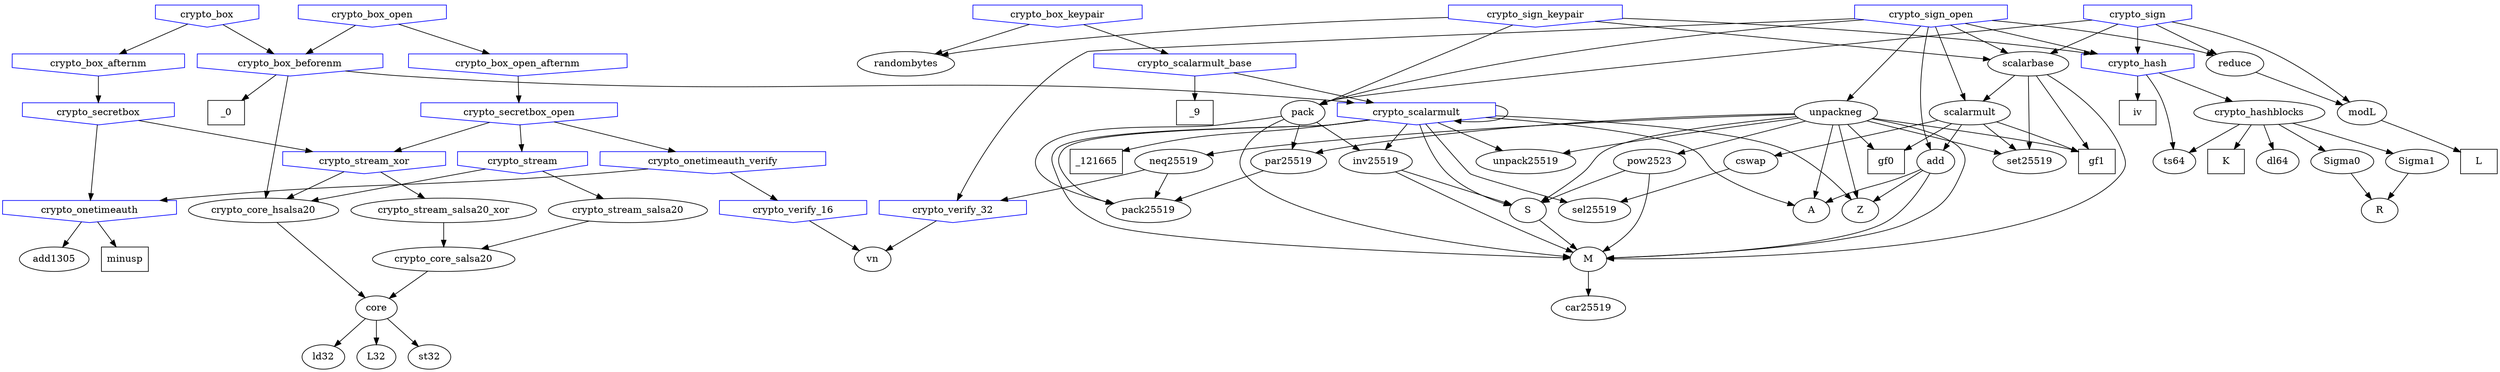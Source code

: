 
digraph G {

// Various constants
// -----------------

"K" [shape=box];
"L" [shape=box];
"iv" [shape=box];
"minusp" [shape=box];
"gf0" [shape=box];
"gf1" [shape=box];
"_121665" [shape=box];
"_9" [shape=box];
"_0" [shape=box];

"crypto_hashblocks" -> "K";
"modL" -> "L";
"crypto_hash" -> "iv";
"crypto_onetimeauth" -> "minusp";
"scalarmult" -> "gf0";
"scalarmult" -> "gf1";
"unpackneg" -> "gf0";
"unpackneg" -> "gf1";
"scalarbase" -> "gf1";
"crypto_scalarmult" -> "_121665";
"crypto_scalarmult_base" -> "_9";
"crypto_box_beforenm" -> "_0";

// Major API functions
// -------------------

"crypto_sign_keypair" [color=blue,shape=invhouse];
"crypto_sign" [color=blue,shape=invhouse];
"crypto_sign_open" [color=blue,shape=invhouse];
"crypto_secretbox" [color=blue,shape=invhouse];
"crypto_secretbox_open" [color=blue,shape=invhouse];
"crypto_verify_16" [color=blue,shape=invhouse];
"crypto_verify_32" [color=blue,shape=invhouse];
"crypto_stream" [color=blue,shape=invhouse];
"crypto_stream_xor" [color=blue,shape=invhouse];
"crypto_onetimeauth" [color=blue,shape=invhouse];
"crypto_onetimeauth_verify" [color=blue,shape=invhouse];
"crypto_hash" [color=blue,shape=invhouse];
"crypto_scalarmult" [color=blue,shape=invhouse];
"crypto_scalarmult_base" [color=blue,shape=invhouse];
"crypto_box" [color=blue,shape=invhouse];
"crypto_box_open" [color=blue,shape=invhouse];
"crypto_box_keypair" [color=blue,shape=invhouse];
"crypto_box_beforenm" [color=blue,shape=invhouse];
"crypto_box_afternm" [color=blue,shape=invhouse];
"crypto_box_open_afternm" [color=blue,shape=invhouse];

// "crypto_auth" [color=blue,shape=invhouse];
// "crypto_auth_verify" [color=blue,shape=invhouse];

// Dependencies
// ------------

"crypto_secretbox" -> "crypto_stream_xor";
"crypto_secretbox" -> "crypto_onetimeauth";

"crypto_stream_xor" -> "crypto_core_hsalsa20";
"crypto_stream_xor" -> "crypto_stream_salsa20_xor";

"crypto_onetimeauth" -> "add1305";

"crypto_core_hsalsa20" -> "core";

"crypto_stream_salsa20_xor" -> "crypto_core_salsa20";

// "add1305" -> CORE

"core" -> "ld32";
"core" -> "L32";
"core" -> "st32";

"crypto_core_salsa20" -> "core";

"crypto_secretbox_open" -> "crypto_onetimeauth_verify";
"crypto_secretbox_open" -> "crypto_stream";
"crypto_secretbox_open" -> "crypto_stream_xor";

"crypto_onetimeauth_verify" -> "crypto_onetimeauth";
"crypto_onetimeauth_verify" -> "crypto_verify_16";

"crypto_stream" -> "crypto_core_hsalsa20";
"crypto_stream" -> "crypto_stream_salsa20";

"crypto_verify_16" -> "vn";

"crypto_stream_salsa20" -> "crypto_core_salsa20";

// "vn" -> CORE


"crypto_sign" -> "crypto_hash";
"crypto_sign" -> "reduce";
"crypto_sign" -> "scalarbase";
"crypto_sign" -> "pack";
"crypto_sign" -> "modL";

"crypto_hash" -> "crypto_hashblocks";
"crypto_hash" -> "ts64";

"reduce" -> "modL";

"scalarbase" -> "set25519";
"scalarbase" -> "M";
"scalarbase" -> "scalarmult";

"pack" -> "inv25519";
"pack" -> "M";
"pack" -> "pack25519";
"pack" -> "par25519";

// "modL" -> CORE

"crypto_hashblocks" -> "dl64";
"crypto_hashblocks" -> "Sigma1";
"crypto_hashblocks" -> "Sigma0";
"crypto_hashblocks" -> "ts64";

// "ts64" -> CORE

// "set25519" -> CORE

"M" -> "car25519";

"scalarmult" -> "set25519";
"scalarmult" -> "cswap";
"scalarmult" -> "add";

"inv25519" -> "S";
"inv25519" -> "M";

// "pack25519" -> CORE

"par25519" -> "pack25519";

// "dl64" -> CORE

"Sigma1" -> "R";

"Sigma0" -> "R";

// "car25519" -> CORE

"cswap" -> "sel25519";

"add" -> "Z";
"add" -> "M";
"add" -> "A";

"S" -> "M";

// "R" -> CORE
// "sel25519" -> CORE
// "Z" -> CORE
// "A" -> CORE

"crypto_sign_open" -> "unpackneg";
"crypto_sign_open" -> "crypto_hash";
"crypto_sign_open" -> "reduce";
"crypto_sign_open" -> "scalarmult";
"crypto_sign_open" -> "scalarbase";
"crypto_sign_open" -> "add";
"crypto_sign_open" -> "pack";
"crypto_sign_open" -> "crypto_verify_32";

"unpackneg" -> "set25519";
"unpackneg" -> "unpack25519";
"unpackneg" -> "S";
"unpackneg" -> "M";
"unpackneg" -> "Z";
"unpackneg" -> "A";
"unpackneg" -> "pow2523";
"unpackneg" -> "neq25519";
"unpackneg" -> "par25519";

"crypto_verify_32" -> "vn";

// "unpack25519" -> CORE

// "Z" -> CORE

"pow2523" -> "S";
"pow2523" -> "M";

"neq25519" -> "pack25519";
"neq25519" -> "crypto_verify_32";

"crypto_sign_keypair" -> "randombytes";
"crypto_sign_keypair" -> "crypto_hash";
"crypto_sign_keypair" -> "scalarbase";
"crypto_sign_keypair" -> "pack";

// "randombytes" -> SYSTEM

"crypto_scalarmult" ->
"crypto_scalarmult" -> "unpack25519";
"crypto_scalarmult" -> "sel25519";
"crypto_scalarmult" -> "A";
"crypto_scalarmult" -> "Z";
"crypto_scalarmult" -> "S";
"crypto_scalarmult" -> "M";
"crypto_scalarmult" -> "inv25519";
"crypto_scalarmult" -> "pack25519";

"crypto_scalarmult_base" -> "crypto_scalarmult";

"crypto_box" -> "crypto_box_beforenm";
"crypto_box" -> "crypto_box_afternm";

"crypto_box_open" -> "crypto_box_beforenm";
"crypto_box_open" -> "crypto_box_open_afternm";

"crypto_box_keypair" -> "randombytes";
"crypto_box_keypair" -> "crypto_scalarmult_base";

"crypto_box_beforenm" -> "crypto_scalarmult";
"crypto_box_beforenm" -> "crypto_core_hsalsa20";

"crypto_box_afternm" -> "crypto_secretbox";

"crypto_box_open_afternm" -> "crypto_secretbox_open";

}